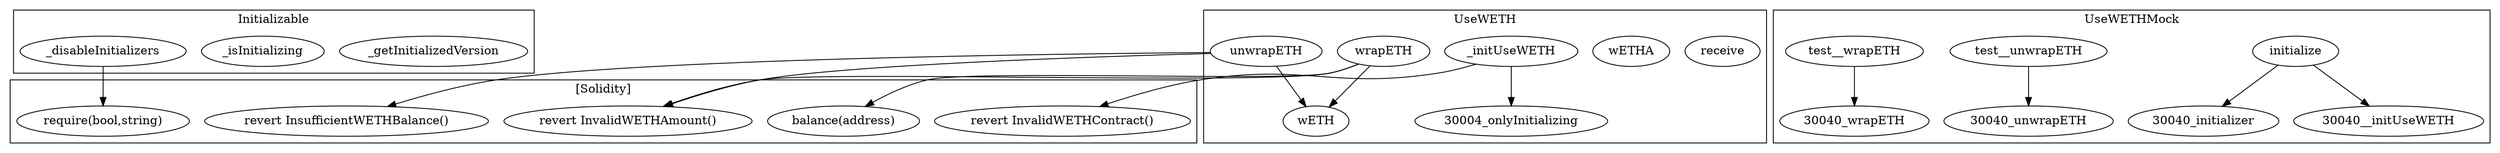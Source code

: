 strict digraph {
subgraph cluster_3088_Initializable {
label = "Initializable"
"3088__getInitializedVersion" [label="_getInitializedVersion"]
"3088__isInitializing" [label="_isInitializing"]
"3088__disableInitializers" [label="_disableInitializers"]
}subgraph cluster_30040_UseWETHMock {
label = "UseWETHMock"
"30040_initialize" [label="initialize"]
"30040_test__unwrapETH" [label="test__unwrapETH"]
"30040_test__wrapETH" [label="test__wrapETH"]
"30040_initialize" -> "30040_initializer"
"30040_test__wrapETH" -> "30040_wrapETH"
"30040_initialize" -> "30040__initUseWETH"
"30040_test__unwrapETH" -> "30040_unwrapETH"
}subgraph cluster_30004_UseWETH {
label = "UseWETH"
"30004_receive" [label="receive"]
"30004_wETH" [label="wETH"]
"30004_wETHA" [label="wETHA"]
"30004_wrapETH" [label="wrapETH"]
"30004_unwrapETH" [label="unwrapETH"]
"30004__initUseWETH" [label="_initUseWETH"]
"30004_unwrapETH" -> "30004_wETH"
"30004_wrapETH" -> "30004_wETH"
"30004__initUseWETH" -> "30004_onlyInitializing"
}subgraph cluster_solidity {
label = "[Solidity]"
"revert InsufficientWETHBalance()" 
"revert InvalidWETHAmount()" 
"require(bool,string)" 
"revert InvalidWETHContract()" 
"balance(address)" 
"30004_unwrapETH" -> "revert InsufficientWETHBalance()"
"30004_wrapETH" -> "balance(address)"
"30004_unwrapETH" -> "revert InvalidWETHAmount()"
"30004_wrapETH" -> "revert InvalidWETHAmount()"
"3088__disableInitializers" -> "require(bool,string)"
"30004__initUseWETH" -> "revert InvalidWETHContract()"
}
}